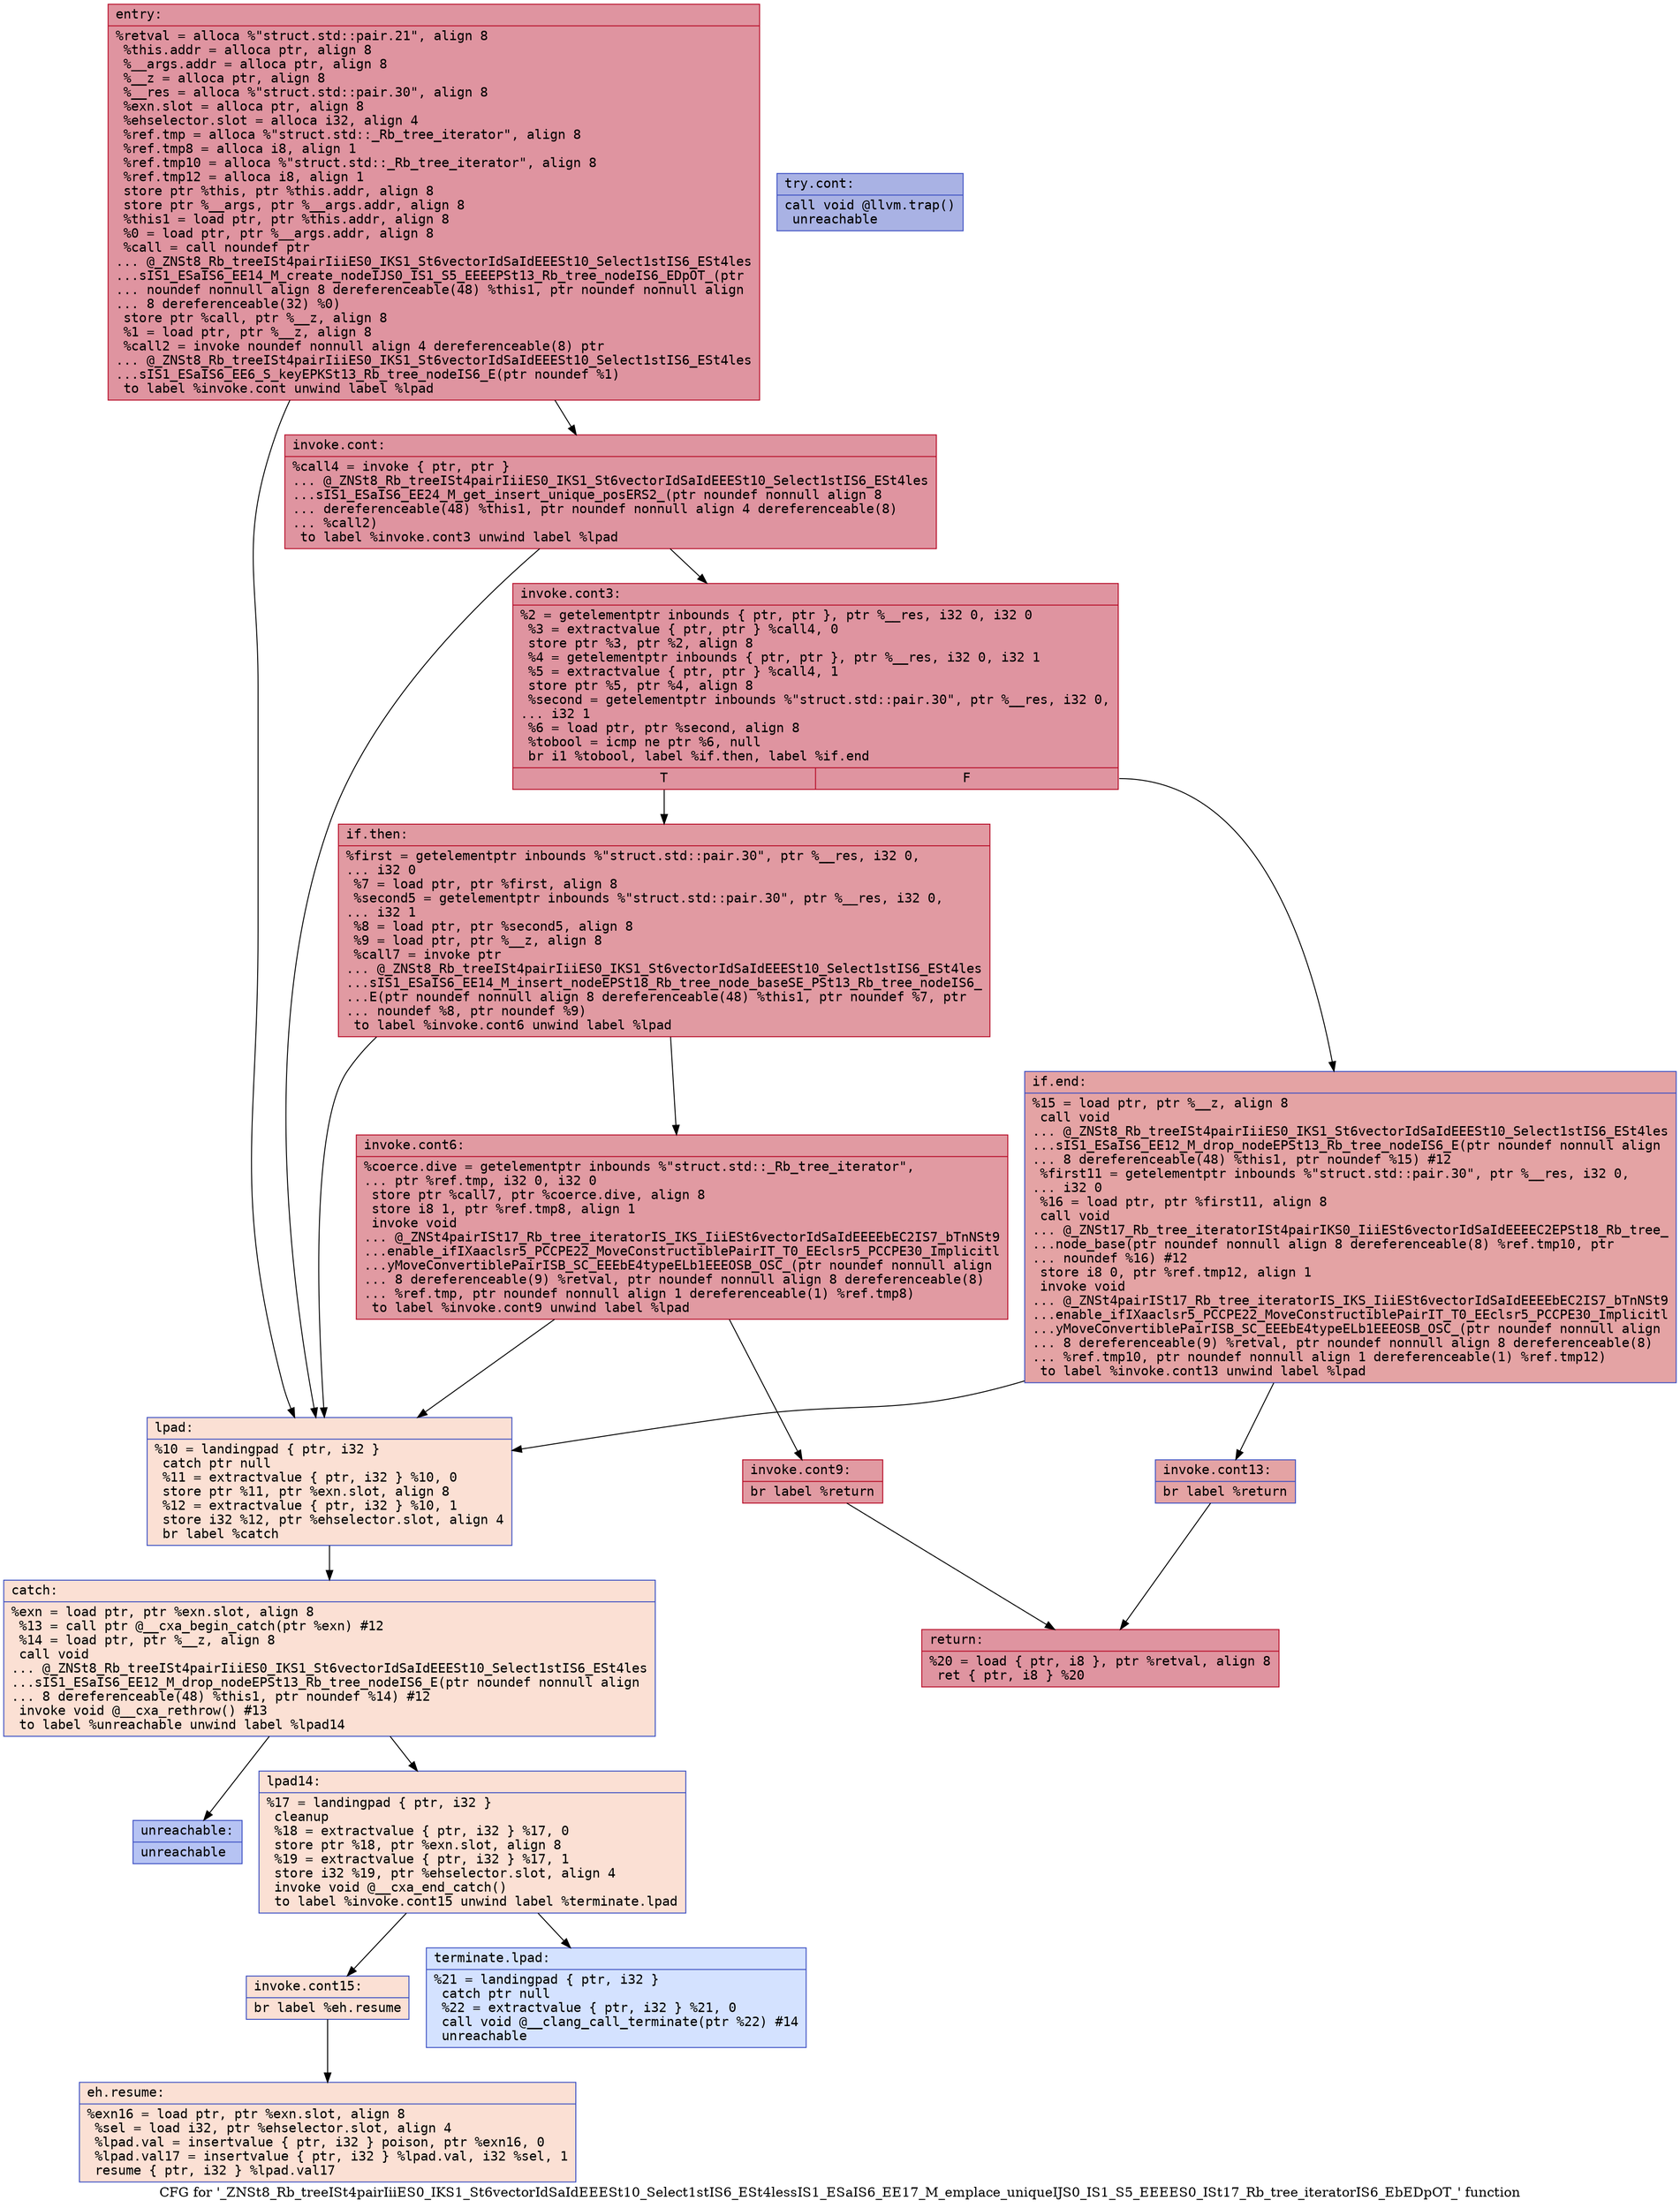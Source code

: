digraph "CFG for '_ZNSt8_Rb_treeISt4pairIiiES0_IKS1_St6vectorIdSaIdEEESt10_Select1stIS6_ESt4lessIS1_ESaIS6_EE17_M_emplace_uniqueIJS0_IS1_S5_EEEES0_ISt17_Rb_tree_iteratorIS6_EbEDpOT_' function" {
	label="CFG for '_ZNSt8_Rb_treeISt4pairIiiES0_IKS1_St6vectorIdSaIdEEESt10_Select1stIS6_ESt4lessIS1_ESaIS6_EE17_M_emplace_uniqueIJS0_IS1_S5_EEEES0_ISt17_Rb_tree_iteratorIS6_EbEDpOT_' function";

	Node0x55e722d2d890 [shape=record,color="#b70d28ff", style=filled, fillcolor="#b70d2870" fontname="Courier",label="{entry:\l|  %retval = alloca %\"struct.std::pair.21\", align 8\l  %this.addr = alloca ptr, align 8\l  %__args.addr = alloca ptr, align 8\l  %__z = alloca ptr, align 8\l  %__res = alloca %\"struct.std::pair.30\", align 8\l  %exn.slot = alloca ptr, align 8\l  %ehselector.slot = alloca i32, align 4\l  %ref.tmp = alloca %\"struct.std::_Rb_tree_iterator\", align 8\l  %ref.tmp8 = alloca i8, align 1\l  %ref.tmp10 = alloca %\"struct.std::_Rb_tree_iterator\", align 8\l  %ref.tmp12 = alloca i8, align 1\l  store ptr %this, ptr %this.addr, align 8\l  store ptr %__args, ptr %__args.addr, align 8\l  %this1 = load ptr, ptr %this.addr, align 8\l  %0 = load ptr, ptr %__args.addr, align 8\l  %call = call noundef ptr\l... @_ZNSt8_Rb_treeISt4pairIiiES0_IKS1_St6vectorIdSaIdEEESt10_Select1stIS6_ESt4les\l...sIS1_ESaIS6_EE14_M_create_nodeIJS0_IS1_S5_EEEEPSt13_Rb_tree_nodeIS6_EDpOT_(ptr\l... noundef nonnull align 8 dereferenceable(48) %this1, ptr noundef nonnull align\l... 8 dereferenceable(32) %0)\l  store ptr %call, ptr %__z, align 8\l  %1 = load ptr, ptr %__z, align 8\l  %call2 = invoke noundef nonnull align 4 dereferenceable(8) ptr\l... @_ZNSt8_Rb_treeISt4pairIiiES0_IKS1_St6vectorIdSaIdEEESt10_Select1stIS6_ESt4les\l...sIS1_ESaIS6_EE6_S_keyEPKSt13_Rb_tree_nodeIS6_E(ptr noundef %1)\l          to label %invoke.cont unwind label %lpad\l}"];
	Node0x55e722d2d890 -> Node0x55e722d2e780[tooltip="entry -> invoke.cont\nProbability 100.00%" ];
	Node0x55e722d2d890 -> Node0x55e722d2e800[tooltip="entry -> lpad\nProbability 0.00%" ];
	Node0x55e722d2e780 [shape=record,color="#b70d28ff", style=filled, fillcolor="#b70d2870" fontname="Courier",label="{invoke.cont:\l|  %call4 = invoke \{ ptr, ptr \}\l... @_ZNSt8_Rb_treeISt4pairIiiES0_IKS1_St6vectorIdSaIdEEESt10_Select1stIS6_ESt4les\l...sIS1_ESaIS6_EE24_M_get_insert_unique_posERS2_(ptr noundef nonnull align 8\l... dereferenceable(48) %this1, ptr noundef nonnull align 4 dereferenceable(8)\l... %call2)\l          to label %invoke.cont3 unwind label %lpad\l}"];
	Node0x55e722d2e780 -> Node0x55e722d2e9d0[tooltip="invoke.cont -> invoke.cont3\nProbability 100.00%" ];
	Node0x55e722d2e780 -> Node0x55e722d2e800[tooltip="invoke.cont -> lpad\nProbability 0.00%" ];
	Node0x55e722d2e9d0 [shape=record,color="#b70d28ff", style=filled, fillcolor="#b70d2870" fontname="Courier",label="{invoke.cont3:\l|  %2 = getelementptr inbounds \{ ptr, ptr \}, ptr %__res, i32 0, i32 0\l  %3 = extractvalue \{ ptr, ptr \} %call4, 0\l  store ptr %3, ptr %2, align 8\l  %4 = getelementptr inbounds \{ ptr, ptr \}, ptr %__res, i32 0, i32 1\l  %5 = extractvalue \{ ptr, ptr \} %call4, 1\l  store ptr %5, ptr %4, align 8\l  %second = getelementptr inbounds %\"struct.std::pair.30\", ptr %__res, i32 0,\l... i32 1\l  %6 = load ptr, ptr %second, align 8\l  %tobool = icmp ne ptr %6, null\l  br i1 %tobool, label %if.then, label %if.end\l|{<s0>T|<s1>F}}"];
	Node0x55e722d2e9d0:s0 -> Node0x55e722d2f290[tooltip="invoke.cont3 -> if.then\nProbability 62.50%" ];
	Node0x55e722d2e9d0:s1 -> Node0x55e722d2f300[tooltip="invoke.cont3 -> if.end\nProbability 37.50%" ];
	Node0x55e722d2f290 [shape=record,color="#b70d28ff", style=filled, fillcolor="#bb1b2c70" fontname="Courier",label="{if.then:\l|  %first = getelementptr inbounds %\"struct.std::pair.30\", ptr %__res, i32 0,\l... i32 0\l  %7 = load ptr, ptr %first, align 8\l  %second5 = getelementptr inbounds %\"struct.std::pair.30\", ptr %__res, i32 0,\l... i32 1\l  %8 = load ptr, ptr %second5, align 8\l  %9 = load ptr, ptr %__z, align 8\l  %call7 = invoke ptr\l... @_ZNSt8_Rb_treeISt4pairIiiES0_IKS1_St6vectorIdSaIdEEESt10_Select1stIS6_ESt4les\l...sIS1_ESaIS6_EE14_M_insert_nodeEPSt18_Rb_tree_node_baseSE_PSt13_Rb_tree_nodeIS6_\l...E(ptr noundef nonnull align 8 dereferenceable(48) %this1, ptr noundef %7, ptr\l... noundef %8, ptr noundef %9)\l          to label %invoke.cont6 unwind label %lpad\l}"];
	Node0x55e722d2f290 -> Node0x55e722d2f8f0[tooltip="if.then -> invoke.cont6\nProbability 100.00%" ];
	Node0x55e722d2f290 -> Node0x55e722d2e800[tooltip="if.then -> lpad\nProbability 0.00%" ];
	Node0x55e722d2f8f0 [shape=record,color="#b70d28ff", style=filled, fillcolor="#bb1b2c70" fontname="Courier",label="{invoke.cont6:\l|  %coerce.dive = getelementptr inbounds %\"struct.std::_Rb_tree_iterator\",\l... ptr %ref.tmp, i32 0, i32 0\l  store ptr %call7, ptr %coerce.dive, align 8\l  store i8 1, ptr %ref.tmp8, align 1\l  invoke void\l... @_ZNSt4pairISt17_Rb_tree_iteratorIS_IKS_IiiESt6vectorIdSaIdEEEEbEC2IS7_bTnNSt9\l...enable_ifIXaaclsr5_PCCPE22_MoveConstructiblePairIT_T0_EEclsr5_PCCPE30_Implicitl\l...yMoveConvertiblePairISB_SC_EEEbE4typeELb1EEEOSB_OSC_(ptr noundef nonnull align\l... 8 dereferenceable(9) %retval, ptr noundef nonnull align 8 dereferenceable(8)\l... %ref.tmp, ptr noundef nonnull align 1 dereferenceable(1) %ref.tmp8)\l          to label %invoke.cont9 unwind label %lpad\l}"];
	Node0x55e722d2f8f0 -> Node0x55e722d2fdf0[tooltip="invoke.cont6 -> invoke.cont9\nProbability 100.00%" ];
	Node0x55e722d2f8f0 -> Node0x55e722d2e800[tooltip="invoke.cont6 -> lpad\nProbability 0.00%" ];
	Node0x55e722d2fdf0 [shape=record,color="#b70d28ff", style=filled, fillcolor="#bb1b2c70" fontname="Courier",label="{invoke.cont9:\l|  br label %return\l}"];
	Node0x55e722d2fdf0 -> Node0x55e722d30170[tooltip="invoke.cont9 -> return\nProbability 100.00%" ];
	Node0x55e722d2e800 [shape=record,color="#3d50c3ff", style=filled, fillcolor="#f7b99e70" fontname="Courier",label="{lpad:\l|  %10 = landingpad \{ ptr, i32 \}\l          catch ptr null\l  %11 = extractvalue \{ ptr, i32 \} %10, 0\l  store ptr %11, ptr %exn.slot, align 8\l  %12 = extractvalue \{ ptr, i32 \} %10, 1\l  store i32 %12, ptr %ehselector.slot, align 4\l  br label %catch\l}"];
	Node0x55e722d2e800 -> Node0x55e722d304e0[tooltip="lpad -> catch\nProbability 100.00%" ];
	Node0x55e722d304e0 [shape=record,color="#3d50c3ff", style=filled, fillcolor="#f7b99e70" fontname="Courier",label="{catch:\l|  %exn = load ptr, ptr %exn.slot, align 8\l  %13 = call ptr @__cxa_begin_catch(ptr %exn) #12\l  %14 = load ptr, ptr %__z, align 8\l  call void\l... @_ZNSt8_Rb_treeISt4pairIiiES0_IKS1_St6vectorIdSaIdEEESt10_Select1stIS6_ESt4les\l...sIS1_ESaIS6_EE12_M_drop_nodeEPSt13_Rb_tree_nodeIS6_E(ptr noundef nonnull align\l... 8 dereferenceable(48) %this1, ptr noundef %14) #12\l  invoke void @__cxa_rethrow() #13\l          to label %unreachable unwind label %lpad14\l}"];
	Node0x55e722d304e0 -> Node0x55e722d30af0[tooltip="catch -> unreachable\nProbability 0.00%" ];
	Node0x55e722d304e0 -> Node0x55e722d30b40[tooltip="catch -> lpad14\nProbability 100.00%" ];
	Node0x55e722d2f300 [shape=record,color="#3d50c3ff", style=filled, fillcolor="#c32e3170" fontname="Courier",label="{if.end:\l|  %15 = load ptr, ptr %__z, align 8\l  call void\l... @_ZNSt8_Rb_treeISt4pairIiiES0_IKS1_St6vectorIdSaIdEEESt10_Select1stIS6_ESt4les\l...sIS1_ESaIS6_EE12_M_drop_nodeEPSt13_Rb_tree_nodeIS6_E(ptr noundef nonnull align\l... 8 dereferenceable(48) %this1, ptr noundef %15) #12\l  %first11 = getelementptr inbounds %\"struct.std::pair.30\", ptr %__res, i32 0,\l... i32 0\l  %16 = load ptr, ptr %first11, align 8\l  call void\l... @_ZNSt17_Rb_tree_iteratorISt4pairIKS0_IiiESt6vectorIdSaIdEEEEC2EPSt18_Rb_tree_\l...node_base(ptr noundef nonnull align 8 dereferenceable(8) %ref.tmp10, ptr\l... noundef %16) #12\l  store i8 0, ptr %ref.tmp12, align 1\l  invoke void\l... @_ZNSt4pairISt17_Rb_tree_iteratorIS_IKS_IiiESt6vectorIdSaIdEEEEbEC2IS7_bTnNSt9\l...enable_ifIXaaclsr5_PCCPE22_MoveConstructiblePairIT_T0_EEclsr5_PCCPE30_Implicitl\l...yMoveConvertiblePairISB_SC_EEEbE4typeELb1EEEOSB_OSC_(ptr noundef nonnull align\l... 8 dereferenceable(9) %retval, ptr noundef nonnull align 8 dereferenceable(8)\l... %ref.tmp10, ptr noundef nonnull align 1 dereferenceable(1) %ref.tmp12)\l          to label %invoke.cont13 unwind label %lpad\l}"];
	Node0x55e722d2f300 -> Node0x55e722d31360[tooltip="if.end -> invoke.cont13\nProbability 100.00%" ];
	Node0x55e722d2f300 -> Node0x55e722d2e800[tooltip="if.end -> lpad\nProbability 0.00%" ];
	Node0x55e722d31360 [shape=record,color="#3d50c3ff", style=filled, fillcolor="#c32e3170" fontname="Courier",label="{invoke.cont13:\l|  br label %return\l}"];
	Node0x55e722d31360 -> Node0x55e722d30170[tooltip="invoke.cont13 -> return\nProbability 100.00%" ];
	Node0x55e722d30b40 [shape=record,color="#3d50c3ff", style=filled, fillcolor="#f7b99e70" fontname="Courier",label="{lpad14:\l|  %17 = landingpad \{ ptr, i32 \}\l          cleanup\l  %18 = extractvalue \{ ptr, i32 \} %17, 0\l  store ptr %18, ptr %exn.slot, align 8\l  %19 = extractvalue \{ ptr, i32 \} %17, 1\l  store i32 %19, ptr %ehselector.slot, align 4\l  invoke void @__cxa_end_catch()\l          to label %invoke.cont15 unwind label %terminate.lpad\l}"];
	Node0x55e722d30b40 -> Node0x55e722d31700[tooltip="lpad14 -> invoke.cont15\nProbability 100.00%" ];
	Node0x55e722d30b40 -> Node0x55e722d31750[tooltip="lpad14 -> terminate.lpad\nProbability 0.00%" ];
	Node0x55e722d31700 [shape=record,color="#3d50c3ff", style=filled, fillcolor="#f7b99e70" fontname="Courier",label="{invoke.cont15:\l|  br label %eh.resume\l}"];
	Node0x55e722d31700 -> Node0x55e722d31970[tooltip="invoke.cont15 -> eh.resume\nProbability 100.00%" ];
	Node0x55e722d31a30 [shape=record,color="#3d50c3ff", style=filled, fillcolor="#3d50c370" fontname="Courier",label="{try.cont:\l|  call void @llvm.trap()\l  unreachable\l}"];
	Node0x55e722d30170 [shape=record,color="#b70d28ff", style=filled, fillcolor="#b70d2870" fontname="Courier",label="{return:\l|  %20 = load \{ ptr, i8 \}, ptr %retval, align 8\l  ret \{ ptr, i8 \} %20\l}"];
	Node0x55e722d31970 [shape=record,color="#3d50c3ff", style=filled, fillcolor="#f7b99e70" fontname="Courier",label="{eh.resume:\l|  %exn16 = load ptr, ptr %exn.slot, align 8\l  %sel = load i32, ptr %ehselector.slot, align 4\l  %lpad.val = insertvalue \{ ptr, i32 \} poison, ptr %exn16, 0\l  %lpad.val17 = insertvalue \{ ptr, i32 \} %lpad.val, i32 %sel, 1\l  resume \{ ptr, i32 \} %lpad.val17\l}"];
	Node0x55e722d31750 [shape=record,color="#3d50c3ff", style=filled, fillcolor="#9ebeff70" fontname="Courier",label="{terminate.lpad:\l|  %21 = landingpad \{ ptr, i32 \}\l          catch ptr null\l  %22 = extractvalue \{ ptr, i32 \} %21, 0\l  call void @__clang_call_terminate(ptr %22) #14\l  unreachable\l}"];
	Node0x55e722d30af0 [shape=record,color="#3d50c3ff", style=filled, fillcolor="#5977e370" fontname="Courier",label="{unreachable:\l|  unreachable\l}"];
}
